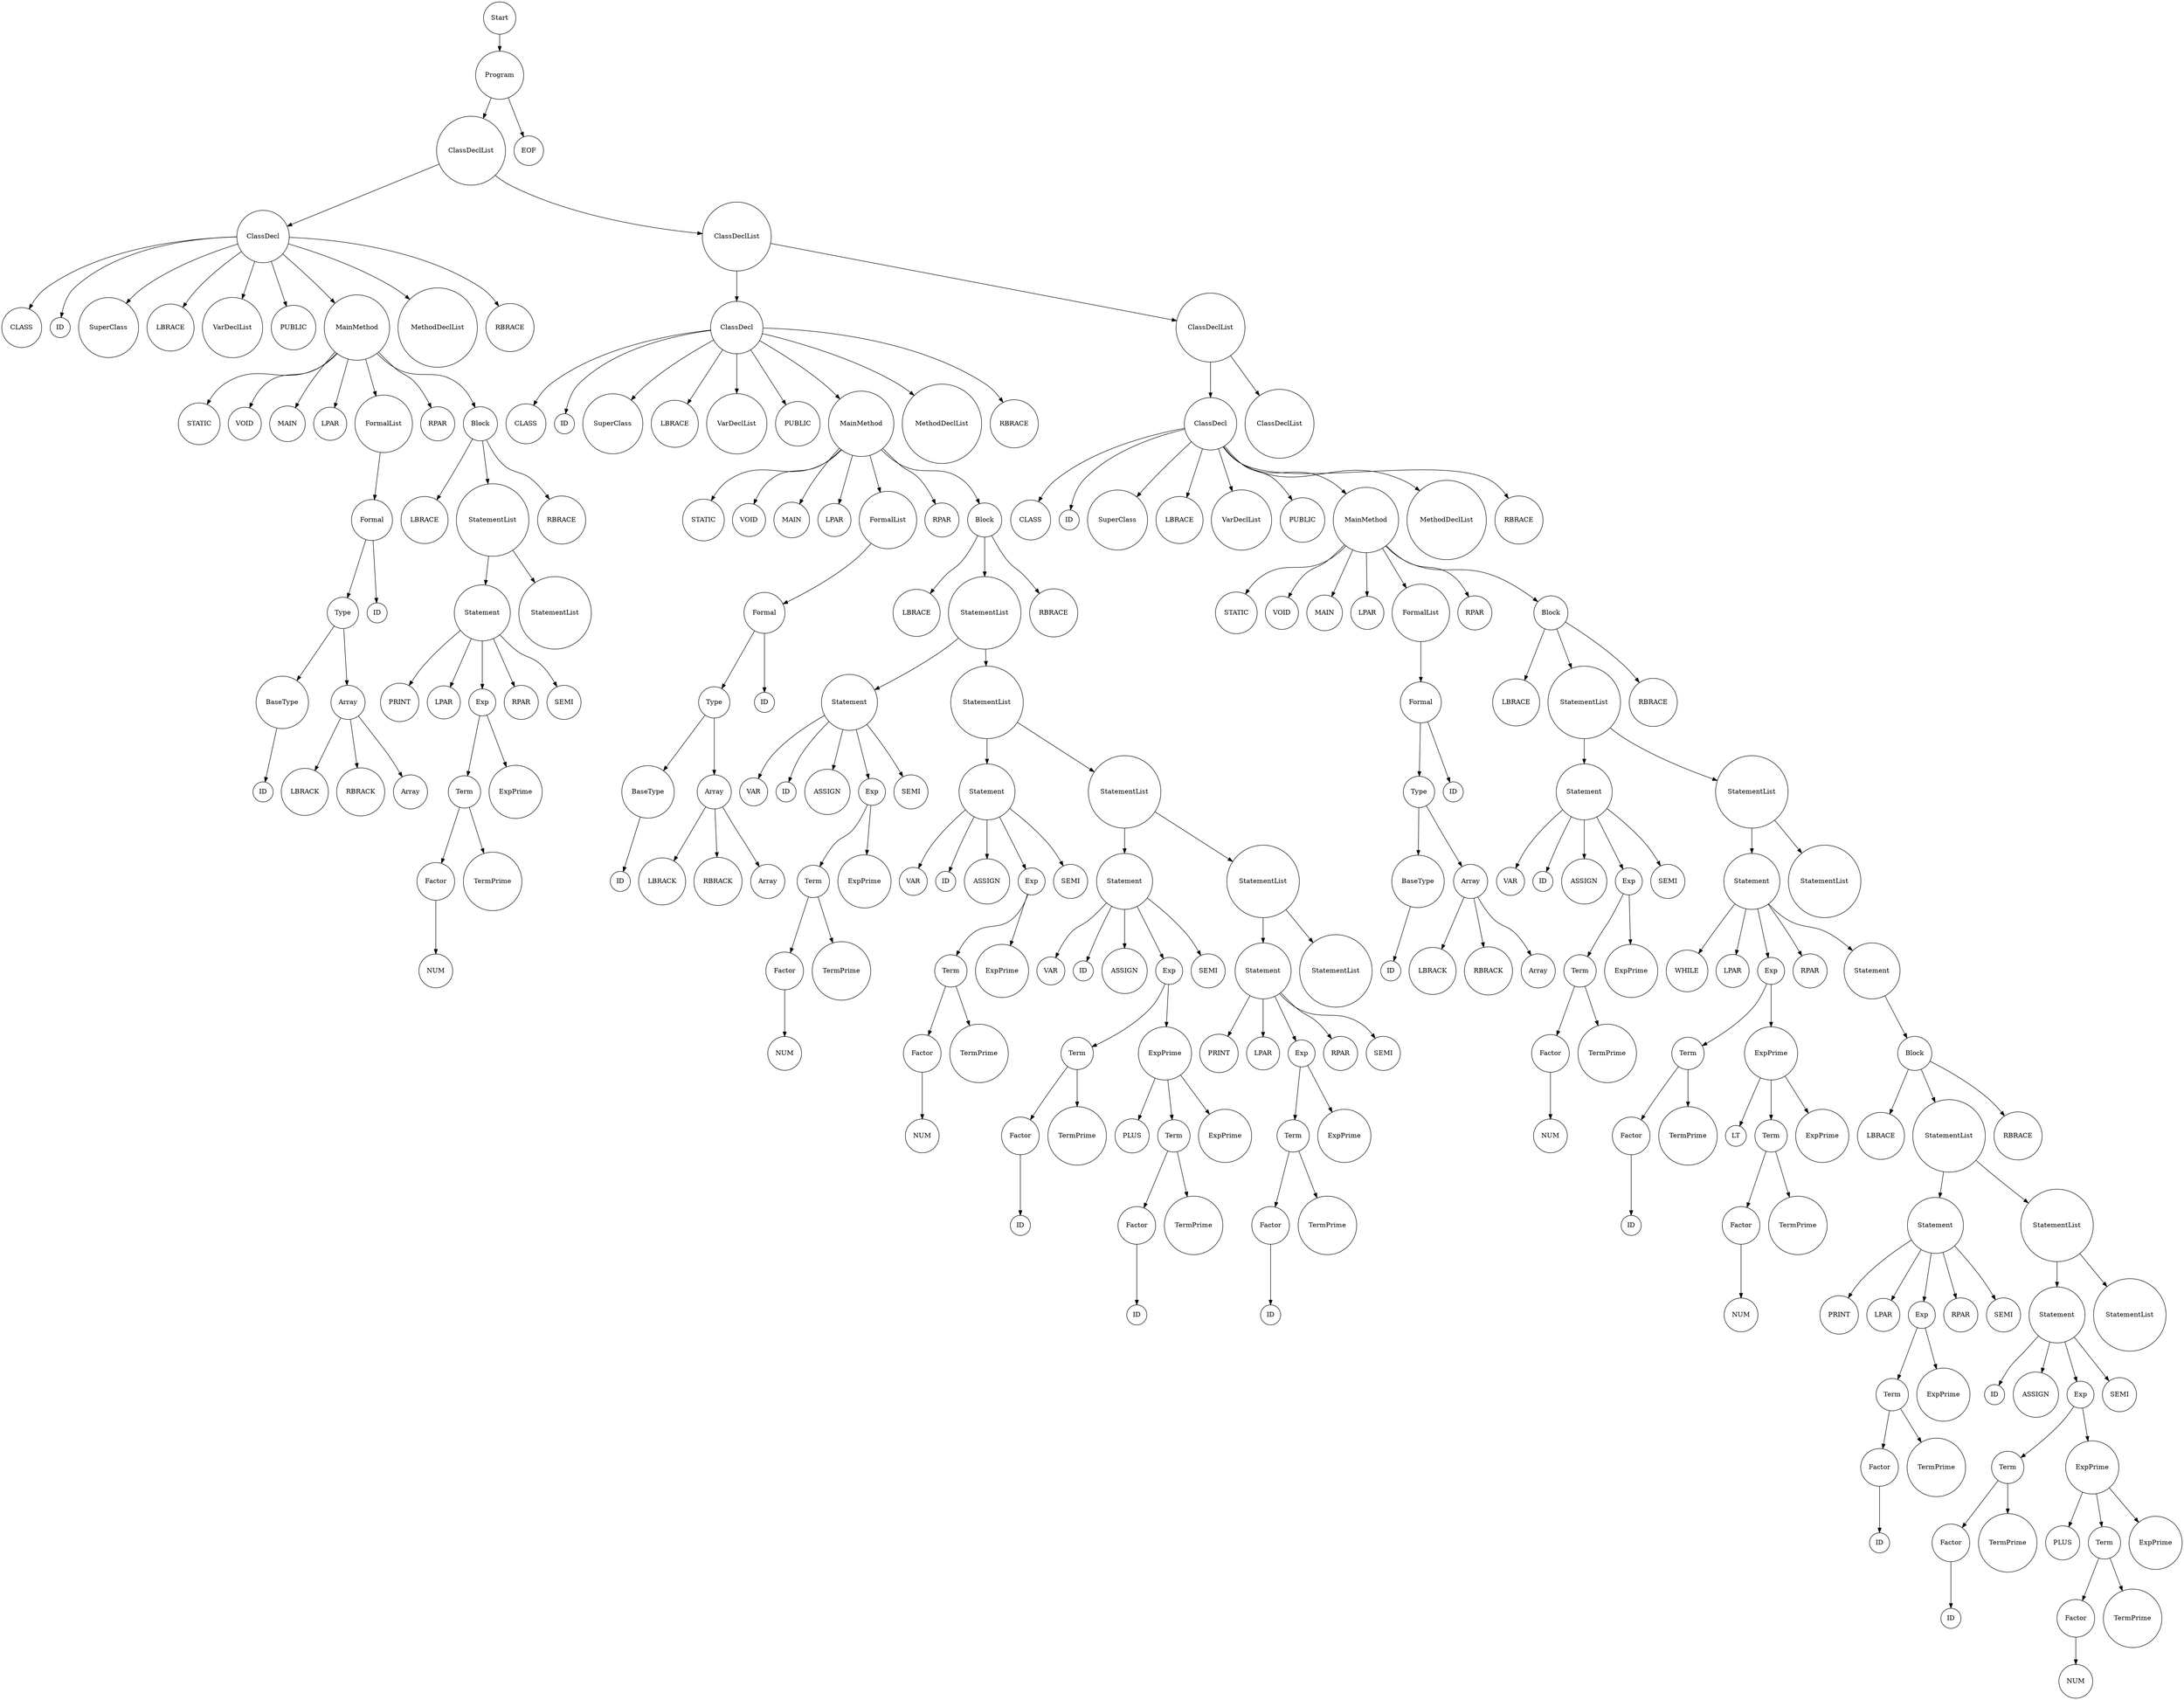 digraph G {
            rankdir=TB; // Tree-like top-bottom orientation
            node [shape=circle];
              node0 [label="Start"];
  node0_0 [label="Program"];
  node0 -> node0_0;
  node0_0_0 [label="ClassDeclList"];
  node0_0 -> node0_0_0;
  node0_0_0_0 [label="ClassDecl"];
  node0_0_0 -> node0_0_0_0;
  node0_0_0_0_0 [label="CLASS"];
  node0_0_0_0 -> node0_0_0_0_0;
  node0_0_0_0_1 [label="ID"];
  node0_0_0_0 -> node0_0_0_0_1;
  node0_0_0_0_2 [label="SuperClass"];
  node0_0_0_0 -> node0_0_0_0_2;
  node0_0_0_0_3 [label="LBRACE"];
  node0_0_0_0 -> node0_0_0_0_3;
  node0_0_0_0_4 [label="VarDeclList"];
  node0_0_0_0 -> node0_0_0_0_4;
  node0_0_0_0_5 [label="PUBLIC"];
  node0_0_0_0 -> node0_0_0_0_5;
  node0_0_0_0_6 [label="MainMethod"];
  node0_0_0_0 -> node0_0_0_0_6;
  node0_0_0_0_6_0 [label="STATIC"];
  node0_0_0_0_6 -> node0_0_0_0_6_0;
  node0_0_0_0_6_1 [label="VOID"];
  node0_0_0_0_6 -> node0_0_0_0_6_1;
  node0_0_0_0_6_2 [label="MAIN"];
  node0_0_0_0_6 -> node0_0_0_0_6_2;
  node0_0_0_0_6_3 [label="LPAR"];
  node0_0_0_0_6 -> node0_0_0_0_6_3;
  node0_0_0_0_6_4 [label="FormalList"];
  node0_0_0_0_6 -> node0_0_0_0_6_4;
  node0_0_0_0_6_4_0 [label="Formal"];
  node0_0_0_0_6_4 -> node0_0_0_0_6_4_0;
  node0_0_0_0_6_4_0_0 [label="Type"];
  node0_0_0_0_6_4_0 -> node0_0_0_0_6_4_0_0;
  node0_0_0_0_6_4_0_0_0 [label="BaseType"];
  node0_0_0_0_6_4_0_0 -> node0_0_0_0_6_4_0_0_0;
  node0_0_0_0_6_4_0_0_0_0 [label="ID"];
  node0_0_0_0_6_4_0_0_0 -> node0_0_0_0_6_4_0_0_0_0;
  node0_0_0_0_6_4_0_0_1 [label="Array"];
  node0_0_0_0_6_4_0_0 -> node0_0_0_0_6_4_0_0_1;
  node0_0_0_0_6_4_0_0_1_0 [label="LBRACK"];
  node0_0_0_0_6_4_0_0_1 -> node0_0_0_0_6_4_0_0_1_0;
  node0_0_0_0_6_4_0_0_1_1 [label="RBRACK"];
  node0_0_0_0_6_4_0_0_1 -> node0_0_0_0_6_4_0_0_1_1;
  node0_0_0_0_6_4_0_0_1_2 [label="Array"];
  node0_0_0_0_6_4_0_0_1 -> node0_0_0_0_6_4_0_0_1_2;
  node0_0_0_0_6_4_0_1 [label="ID"];
  node0_0_0_0_6_4_0 -> node0_0_0_0_6_4_0_1;
  node0_0_0_0_6_5 [label="RPAR"];
  node0_0_0_0_6 -> node0_0_0_0_6_5;
  node0_0_0_0_6_6 [label="Block"];
  node0_0_0_0_6 -> node0_0_0_0_6_6;
  node0_0_0_0_6_6_0 [label="LBRACE"];
  node0_0_0_0_6_6 -> node0_0_0_0_6_6_0;
  node0_0_0_0_6_6_1 [label="StatementList"];
  node0_0_0_0_6_6 -> node0_0_0_0_6_6_1;
  node0_0_0_0_6_6_1_0 [label="Statement"];
  node0_0_0_0_6_6_1 -> node0_0_0_0_6_6_1_0;
  node0_0_0_0_6_6_1_0_0 [label="PRINT"];
  node0_0_0_0_6_6_1_0 -> node0_0_0_0_6_6_1_0_0;
  node0_0_0_0_6_6_1_0_1 [label="LPAR"];
  node0_0_0_0_6_6_1_0 -> node0_0_0_0_6_6_1_0_1;
  node0_0_0_0_6_6_1_0_2 [label="Exp"];
  node0_0_0_0_6_6_1_0 -> node0_0_0_0_6_6_1_0_2;
  node0_0_0_0_6_6_1_0_2_0 [label="Term"];
  node0_0_0_0_6_6_1_0_2 -> node0_0_0_0_6_6_1_0_2_0;
  node0_0_0_0_6_6_1_0_2_0_0 [label="Factor"];
  node0_0_0_0_6_6_1_0_2_0 -> node0_0_0_0_6_6_1_0_2_0_0;
  node0_0_0_0_6_6_1_0_2_0_0_0 [label="NUM"];
  node0_0_0_0_6_6_1_0_2_0_0 -> node0_0_0_0_6_6_1_0_2_0_0_0;
  node0_0_0_0_6_6_1_0_2_0_1 [label="TermPrime"];
  node0_0_0_0_6_6_1_0_2_0 -> node0_0_0_0_6_6_1_0_2_0_1;
  node0_0_0_0_6_6_1_0_2_1 [label="ExpPrime"];
  node0_0_0_0_6_6_1_0_2 -> node0_0_0_0_6_6_1_0_2_1;
  node0_0_0_0_6_6_1_0_3 [label="RPAR"];
  node0_0_0_0_6_6_1_0 -> node0_0_0_0_6_6_1_0_3;
  node0_0_0_0_6_6_1_0_4 [label="SEMI"];
  node0_0_0_0_6_6_1_0 -> node0_0_0_0_6_6_1_0_4;
  node0_0_0_0_6_6_1_1 [label="StatementList"];
  node0_0_0_0_6_6_1 -> node0_0_0_0_6_6_1_1;
  node0_0_0_0_6_6_2 [label="RBRACE"];
  node0_0_0_0_6_6 -> node0_0_0_0_6_6_2;
  node0_0_0_0_7 [label="MethodDeclList"];
  node0_0_0_0 -> node0_0_0_0_7;
  node0_0_0_0_8 [label="RBRACE"];
  node0_0_0_0 -> node0_0_0_0_8;
  node0_0_0_1 [label="ClassDeclList"];
  node0_0_0 -> node0_0_0_1;
  node0_0_0_1_0 [label="ClassDecl"];
  node0_0_0_1 -> node0_0_0_1_0;
  node0_0_0_1_0_0 [label="CLASS"];
  node0_0_0_1_0 -> node0_0_0_1_0_0;
  node0_0_0_1_0_1 [label="ID"];
  node0_0_0_1_0 -> node0_0_0_1_0_1;
  node0_0_0_1_0_2 [label="SuperClass"];
  node0_0_0_1_0 -> node0_0_0_1_0_2;
  node0_0_0_1_0_3 [label="LBRACE"];
  node0_0_0_1_0 -> node0_0_0_1_0_3;
  node0_0_0_1_0_4 [label="VarDeclList"];
  node0_0_0_1_0 -> node0_0_0_1_0_4;
  node0_0_0_1_0_5 [label="PUBLIC"];
  node0_0_0_1_0 -> node0_0_0_1_0_5;
  node0_0_0_1_0_6 [label="MainMethod"];
  node0_0_0_1_0 -> node0_0_0_1_0_6;
  node0_0_0_1_0_6_0 [label="STATIC"];
  node0_0_0_1_0_6 -> node0_0_0_1_0_6_0;
  node0_0_0_1_0_6_1 [label="VOID"];
  node0_0_0_1_0_6 -> node0_0_0_1_0_6_1;
  node0_0_0_1_0_6_2 [label="MAIN"];
  node0_0_0_1_0_6 -> node0_0_0_1_0_6_2;
  node0_0_0_1_0_6_3 [label="LPAR"];
  node0_0_0_1_0_6 -> node0_0_0_1_0_6_3;
  node0_0_0_1_0_6_4 [label="FormalList"];
  node0_0_0_1_0_6 -> node0_0_0_1_0_6_4;
  node0_0_0_1_0_6_4_0 [label="Formal"];
  node0_0_0_1_0_6_4 -> node0_0_0_1_0_6_4_0;
  node0_0_0_1_0_6_4_0_0 [label="Type"];
  node0_0_0_1_0_6_4_0 -> node0_0_0_1_0_6_4_0_0;
  node0_0_0_1_0_6_4_0_0_0 [label="BaseType"];
  node0_0_0_1_0_6_4_0_0 -> node0_0_0_1_0_6_4_0_0_0;
  node0_0_0_1_0_6_4_0_0_0_0 [label="ID"];
  node0_0_0_1_0_6_4_0_0_0 -> node0_0_0_1_0_6_4_0_0_0_0;
  node0_0_0_1_0_6_4_0_0_1 [label="Array"];
  node0_0_0_1_0_6_4_0_0 -> node0_0_0_1_0_6_4_0_0_1;
  node0_0_0_1_0_6_4_0_0_1_0 [label="LBRACK"];
  node0_0_0_1_0_6_4_0_0_1 -> node0_0_0_1_0_6_4_0_0_1_0;
  node0_0_0_1_0_6_4_0_0_1_1 [label="RBRACK"];
  node0_0_0_1_0_6_4_0_0_1 -> node0_0_0_1_0_6_4_0_0_1_1;
  node0_0_0_1_0_6_4_0_0_1_2 [label="Array"];
  node0_0_0_1_0_6_4_0_0_1 -> node0_0_0_1_0_6_4_0_0_1_2;
  node0_0_0_1_0_6_4_0_1 [label="ID"];
  node0_0_0_1_0_6_4_0 -> node0_0_0_1_0_6_4_0_1;
  node0_0_0_1_0_6_5 [label="RPAR"];
  node0_0_0_1_0_6 -> node0_0_0_1_0_6_5;
  node0_0_0_1_0_6_6 [label="Block"];
  node0_0_0_1_0_6 -> node0_0_0_1_0_6_6;
  node0_0_0_1_0_6_6_0 [label="LBRACE"];
  node0_0_0_1_0_6_6 -> node0_0_0_1_0_6_6_0;
  node0_0_0_1_0_6_6_1 [label="StatementList"];
  node0_0_0_1_0_6_6 -> node0_0_0_1_0_6_6_1;
  node0_0_0_1_0_6_6_1_0 [label="Statement"];
  node0_0_0_1_0_6_6_1 -> node0_0_0_1_0_6_6_1_0;
  node0_0_0_1_0_6_6_1_0_0 [label="VAR"];
  node0_0_0_1_0_6_6_1_0 -> node0_0_0_1_0_6_6_1_0_0;
  node0_0_0_1_0_6_6_1_0_1 [label="ID"];
  node0_0_0_1_0_6_6_1_0 -> node0_0_0_1_0_6_6_1_0_1;
  node0_0_0_1_0_6_6_1_0_2 [label="ASSIGN"];
  node0_0_0_1_0_6_6_1_0 -> node0_0_0_1_0_6_6_1_0_2;
  node0_0_0_1_0_6_6_1_0_3 [label="Exp"];
  node0_0_0_1_0_6_6_1_0 -> node0_0_0_1_0_6_6_1_0_3;
  node0_0_0_1_0_6_6_1_0_3_0 [label="Term"];
  node0_0_0_1_0_6_6_1_0_3 -> node0_0_0_1_0_6_6_1_0_3_0;
  node0_0_0_1_0_6_6_1_0_3_0_0 [label="Factor"];
  node0_0_0_1_0_6_6_1_0_3_0 -> node0_0_0_1_0_6_6_1_0_3_0_0;
  node0_0_0_1_0_6_6_1_0_3_0_0_0 [label="NUM"];
  node0_0_0_1_0_6_6_1_0_3_0_0 -> node0_0_0_1_0_6_6_1_0_3_0_0_0;
  node0_0_0_1_0_6_6_1_0_3_0_1 [label="TermPrime"];
  node0_0_0_1_0_6_6_1_0_3_0 -> node0_0_0_1_0_6_6_1_0_3_0_1;
  node0_0_0_1_0_6_6_1_0_3_1 [label="ExpPrime"];
  node0_0_0_1_0_6_6_1_0_3 -> node0_0_0_1_0_6_6_1_0_3_1;
  node0_0_0_1_0_6_6_1_0_4 [label="SEMI"];
  node0_0_0_1_0_6_6_1_0 -> node0_0_0_1_0_6_6_1_0_4;
  node0_0_0_1_0_6_6_1_1 [label="StatementList"];
  node0_0_0_1_0_6_6_1 -> node0_0_0_1_0_6_6_1_1;
  node0_0_0_1_0_6_6_1_1_0 [label="Statement"];
  node0_0_0_1_0_6_6_1_1 -> node0_0_0_1_0_6_6_1_1_0;
  node0_0_0_1_0_6_6_1_1_0_0 [label="VAR"];
  node0_0_0_1_0_6_6_1_1_0 -> node0_0_0_1_0_6_6_1_1_0_0;
  node0_0_0_1_0_6_6_1_1_0_1 [label="ID"];
  node0_0_0_1_0_6_6_1_1_0 -> node0_0_0_1_0_6_6_1_1_0_1;
  node0_0_0_1_0_6_6_1_1_0_2 [label="ASSIGN"];
  node0_0_0_1_0_6_6_1_1_0 -> node0_0_0_1_0_6_6_1_1_0_2;
  node0_0_0_1_0_6_6_1_1_0_3 [label="Exp"];
  node0_0_0_1_0_6_6_1_1_0 -> node0_0_0_1_0_6_6_1_1_0_3;
  node0_0_0_1_0_6_6_1_1_0_3_0 [label="Term"];
  node0_0_0_1_0_6_6_1_1_0_3 -> node0_0_0_1_0_6_6_1_1_0_3_0;
  node0_0_0_1_0_6_6_1_1_0_3_0_0 [label="Factor"];
  node0_0_0_1_0_6_6_1_1_0_3_0 -> node0_0_0_1_0_6_6_1_1_0_3_0_0;
  node0_0_0_1_0_6_6_1_1_0_3_0_0_0 [label="NUM"];
  node0_0_0_1_0_6_6_1_1_0_3_0_0 -> node0_0_0_1_0_6_6_1_1_0_3_0_0_0;
  node0_0_0_1_0_6_6_1_1_0_3_0_1 [label="TermPrime"];
  node0_0_0_1_0_6_6_1_1_0_3_0 -> node0_0_0_1_0_6_6_1_1_0_3_0_1;
  node0_0_0_1_0_6_6_1_1_0_3_1 [label="ExpPrime"];
  node0_0_0_1_0_6_6_1_1_0_3 -> node0_0_0_1_0_6_6_1_1_0_3_1;
  node0_0_0_1_0_6_6_1_1_0_4 [label="SEMI"];
  node0_0_0_1_0_6_6_1_1_0 -> node0_0_0_1_0_6_6_1_1_0_4;
  node0_0_0_1_0_6_6_1_1_1 [label="StatementList"];
  node0_0_0_1_0_6_6_1_1 -> node0_0_0_1_0_6_6_1_1_1;
  node0_0_0_1_0_6_6_1_1_1_0 [label="Statement"];
  node0_0_0_1_0_6_6_1_1_1 -> node0_0_0_1_0_6_6_1_1_1_0;
  node0_0_0_1_0_6_6_1_1_1_0_0 [label="VAR"];
  node0_0_0_1_0_6_6_1_1_1_0 -> node0_0_0_1_0_6_6_1_1_1_0_0;
  node0_0_0_1_0_6_6_1_1_1_0_1 [label="ID"];
  node0_0_0_1_0_6_6_1_1_1_0 -> node0_0_0_1_0_6_6_1_1_1_0_1;
  node0_0_0_1_0_6_6_1_1_1_0_2 [label="ASSIGN"];
  node0_0_0_1_0_6_6_1_1_1_0 -> node0_0_0_1_0_6_6_1_1_1_0_2;
  node0_0_0_1_0_6_6_1_1_1_0_3 [label="Exp"];
  node0_0_0_1_0_6_6_1_1_1_0 -> node0_0_0_1_0_6_6_1_1_1_0_3;
  node0_0_0_1_0_6_6_1_1_1_0_3_0 [label="Term"];
  node0_0_0_1_0_6_6_1_1_1_0_3 -> node0_0_0_1_0_6_6_1_1_1_0_3_0;
  node0_0_0_1_0_6_6_1_1_1_0_3_0_0 [label="Factor"];
  node0_0_0_1_0_6_6_1_1_1_0_3_0 -> node0_0_0_1_0_6_6_1_1_1_0_3_0_0;
  node0_0_0_1_0_6_6_1_1_1_0_3_0_0_0 [label="ID"];
  node0_0_0_1_0_6_6_1_1_1_0_3_0_0 -> node0_0_0_1_0_6_6_1_1_1_0_3_0_0_0;
  node0_0_0_1_0_6_6_1_1_1_0_3_0_1 [label="TermPrime"];
  node0_0_0_1_0_6_6_1_1_1_0_3_0 -> node0_0_0_1_0_6_6_1_1_1_0_3_0_1;
  node0_0_0_1_0_6_6_1_1_1_0_3_1 [label="ExpPrime"];
  node0_0_0_1_0_6_6_1_1_1_0_3 -> node0_0_0_1_0_6_6_1_1_1_0_3_1;
  node0_0_0_1_0_6_6_1_1_1_0_3_1_0 [label="PLUS"];
  node0_0_0_1_0_6_6_1_1_1_0_3_1 -> node0_0_0_1_0_6_6_1_1_1_0_3_1_0;
  node0_0_0_1_0_6_6_1_1_1_0_3_1_1 [label="Term"];
  node0_0_0_1_0_6_6_1_1_1_0_3_1 -> node0_0_0_1_0_6_6_1_1_1_0_3_1_1;
  node0_0_0_1_0_6_6_1_1_1_0_3_1_1_0 [label="Factor"];
  node0_0_0_1_0_6_6_1_1_1_0_3_1_1 -> node0_0_0_1_0_6_6_1_1_1_0_3_1_1_0;
  node0_0_0_1_0_6_6_1_1_1_0_3_1_1_0_0 [label="ID"];
  node0_0_0_1_0_6_6_1_1_1_0_3_1_1_0 -> node0_0_0_1_0_6_6_1_1_1_0_3_1_1_0_0;
  node0_0_0_1_0_6_6_1_1_1_0_3_1_1_1 [label="TermPrime"];
  node0_0_0_1_0_6_6_1_1_1_0_3_1_1 -> node0_0_0_1_0_6_6_1_1_1_0_3_1_1_1;
  node0_0_0_1_0_6_6_1_1_1_0_3_1_2 [label="ExpPrime"];
  node0_0_0_1_0_6_6_1_1_1_0_3_1 -> node0_0_0_1_0_6_6_1_1_1_0_3_1_2;
  node0_0_0_1_0_6_6_1_1_1_0_4 [label="SEMI"];
  node0_0_0_1_0_6_6_1_1_1_0 -> node0_0_0_1_0_6_6_1_1_1_0_4;
  node0_0_0_1_0_6_6_1_1_1_1 [label="StatementList"];
  node0_0_0_1_0_6_6_1_1_1 -> node0_0_0_1_0_6_6_1_1_1_1;
  node0_0_0_1_0_6_6_1_1_1_1_0 [label="Statement"];
  node0_0_0_1_0_6_6_1_1_1_1 -> node0_0_0_1_0_6_6_1_1_1_1_0;
  node0_0_0_1_0_6_6_1_1_1_1_0_0 [label="PRINT"];
  node0_0_0_1_0_6_6_1_1_1_1_0 -> node0_0_0_1_0_6_6_1_1_1_1_0_0;
  node0_0_0_1_0_6_6_1_1_1_1_0_1 [label="LPAR"];
  node0_0_0_1_0_6_6_1_1_1_1_0 -> node0_0_0_1_0_6_6_1_1_1_1_0_1;
  node0_0_0_1_0_6_6_1_1_1_1_0_2 [label="Exp"];
  node0_0_0_1_0_6_6_1_1_1_1_0 -> node0_0_0_1_0_6_6_1_1_1_1_0_2;
  node0_0_0_1_0_6_6_1_1_1_1_0_2_0 [label="Term"];
  node0_0_0_1_0_6_6_1_1_1_1_0_2 -> node0_0_0_1_0_6_6_1_1_1_1_0_2_0;
  node0_0_0_1_0_6_6_1_1_1_1_0_2_0_0 [label="Factor"];
  node0_0_0_1_0_6_6_1_1_1_1_0_2_0 -> node0_0_0_1_0_6_6_1_1_1_1_0_2_0_0;
  node0_0_0_1_0_6_6_1_1_1_1_0_2_0_0_0 [label="ID"];
  node0_0_0_1_0_6_6_1_1_1_1_0_2_0_0 -> node0_0_0_1_0_6_6_1_1_1_1_0_2_0_0_0;
  node0_0_0_1_0_6_6_1_1_1_1_0_2_0_1 [label="TermPrime"];
  node0_0_0_1_0_6_6_1_1_1_1_0_2_0 -> node0_0_0_1_0_6_6_1_1_1_1_0_2_0_1;
  node0_0_0_1_0_6_6_1_1_1_1_0_2_1 [label="ExpPrime"];
  node0_0_0_1_0_6_6_1_1_1_1_0_2 -> node0_0_0_1_0_6_6_1_1_1_1_0_2_1;
  node0_0_0_1_0_6_6_1_1_1_1_0_3 [label="RPAR"];
  node0_0_0_1_0_6_6_1_1_1_1_0 -> node0_0_0_1_0_6_6_1_1_1_1_0_3;
  node0_0_0_1_0_6_6_1_1_1_1_0_4 [label="SEMI"];
  node0_0_0_1_0_6_6_1_1_1_1_0 -> node0_0_0_1_0_6_6_1_1_1_1_0_4;
  node0_0_0_1_0_6_6_1_1_1_1_1 [label="StatementList"];
  node0_0_0_1_0_6_6_1_1_1_1 -> node0_0_0_1_0_6_6_1_1_1_1_1;
  node0_0_0_1_0_6_6_2 [label="RBRACE"];
  node0_0_0_1_0_6_6 -> node0_0_0_1_0_6_6_2;
  node0_0_0_1_0_7 [label="MethodDeclList"];
  node0_0_0_1_0 -> node0_0_0_1_0_7;
  node0_0_0_1_0_8 [label="RBRACE"];
  node0_0_0_1_0 -> node0_0_0_1_0_8;
  node0_0_0_1_1 [label="ClassDeclList"];
  node0_0_0_1 -> node0_0_0_1_1;
  node0_0_0_1_1_0 [label="ClassDecl"];
  node0_0_0_1_1 -> node0_0_0_1_1_0;
  node0_0_0_1_1_0_0 [label="CLASS"];
  node0_0_0_1_1_0 -> node0_0_0_1_1_0_0;
  node0_0_0_1_1_0_1 [label="ID"];
  node0_0_0_1_1_0 -> node0_0_0_1_1_0_1;
  node0_0_0_1_1_0_2 [label="SuperClass"];
  node0_0_0_1_1_0 -> node0_0_0_1_1_0_2;
  node0_0_0_1_1_0_3 [label="LBRACE"];
  node0_0_0_1_1_0 -> node0_0_0_1_1_0_3;
  node0_0_0_1_1_0_4 [label="VarDeclList"];
  node0_0_0_1_1_0 -> node0_0_0_1_1_0_4;
  node0_0_0_1_1_0_5 [label="PUBLIC"];
  node0_0_0_1_1_0 -> node0_0_0_1_1_0_5;
  node0_0_0_1_1_0_6 [label="MainMethod"];
  node0_0_0_1_1_0 -> node0_0_0_1_1_0_6;
  node0_0_0_1_1_0_6_0 [label="STATIC"];
  node0_0_0_1_1_0_6 -> node0_0_0_1_1_0_6_0;
  node0_0_0_1_1_0_6_1 [label="VOID"];
  node0_0_0_1_1_0_6 -> node0_0_0_1_1_0_6_1;
  node0_0_0_1_1_0_6_2 [label="MAIN"];
  node0_0_0_1_1_0_6 -> node0_0_0_1_1_0_6_2;
  node0_0_0_1_1_0_6_3 [label="LPAR"];
  node0_0_0_1_1_0_6 -> node0_0_0_1_1_0_6_3;
  node0_0_0_1_1_0_6_4 [label="FormalList"];
  node0_0_0_1_1_0_6 -> node0_0_0_1_1_0_6_4;
  node0_0_0_1_1_0_6_4_0 [label="Formal"];
  node0_0_0_1_1_0_6_4 -> node0_0_0_1_1_0_6_4_0;
  node0_0_0_1_1_0_6_4_0_0 [label="Type"];
  node0_0_0_1_1_0_6_4_0 -> node0_0_0_1_1_0_6_4_0_0;
  node0_0_0_1_1_0_6_4_0_0_0 [label="BaseType"];
  node0_0_0_1_1_0_6_4_0_0 -> node0_0_0_1_1_0_6_4_0_0_0;
  node0_0_0_1_1_0_6_4_0_0_0_0 [label="ID"];
  node0_0_0_1_1_0_6_4_0_0_0 -> node0_0_0_1_1_0_6_4_0_0_0_0;
  node0_0_0_1_1_0_6_4_0_0_1 [label="Array"];
  node0_0_0_1_1_0_6_4_0_0 -> node0_0_0_1_1_0_6_4_0_0_1;
  node0_0_0_1_1_0_6_4_0_0_1_0 [label="LBRACK"];
  node0_0_0_1_1_0_6_4_0_0_1 -> node0_0_0_1_1_0_6_4_0_0_1_0;
  node0_0_0_1_1_0_6_4_0_0_1_1 [label="RBRACK"];
  node0_0_0_1_1_0_6_4_0_0_1 -> node0_0_0_1_1_0_6_4_0_0_1_1;
  node0_0_0_1_1_0_6_4_0_0_1_2 [label="Array"];
  node0_0_0_1_1_0_6_4_0_0_1 -> node0_0_0_1_1_0_6_4_0_0_1_2;
  node0_0_0_1_1_0_6_4_0_1 [label="ID"];
  node0_0_0_1_1_0_6_4_0 -> node0_0_0_1_1_0_6_4_0_1;
  node0_0_0_1_1_0_6_5 [label="RPAR"];
  node0_0_0_1_1_0_6 -> node0_0_0_1_1_0_6_5;
  node0_0_0_1_1_0_6_6 [label="Block"];
  node0_0_0_1_1_0_6 -> node0_0_0_1_1_0_6_6;
  node0_0_0_1_1_0_6_6_0 [label="LBRACE"];
  node0_0_0_1_1_0_6_6 -> node0_0_0_1_1_0_6_6_0;
  node0_0_0_1_1_0_6_6_1 [label="StatementList"];
  node0_0_0_1_1_0_6_6 -> node0_0_0_1_1_0_6_6_1;
  node0_0_0_1_1_0_6_6_1_0 [label="Statement"];
  node0_0_0_1_1_0_6_6_1 -> node0_0_0_1_1_0_6_6_1_0;
  node0_0_0_1_1_0_6_6_1_0_0 [label="VAR"];
  node0_0_0_1_1_0_6_6_1_0 -> node0_0_0_1_1_0_6_6_1_0_0;
  node0_0_0_1_1_0_6_6_1_0_1 [label="ID"];
  node0_0_0_1_1_0_6_6_1_0 -> node0_0_0_1_1_0_6_6_1_0_1;
  node0_0_0_1_1_0_6_6_1_0_2 [label="ASSIGN"];
  node0_0_0_1_1_0_6_6_1_0 -> node0_0_0_1_1_0_6_6_1_0_2;
  node0_0_0_1_1_0_6_6_1_0_3 [label="Exp"];
  node0_0_0_1_1_0_6_6_1_0 -> node0_0_0_1_1_0_6_6_1_0_3;
  node0_0_0_1_1_0_6_6_1_0_3_0 [label="Term"];
  node0_0_0_1_1_0_6_6_1_0_3 -> node0_0_0_1_1_0_6_6_1_0_3_0;
  node0_0_0_1_1_0_6_6_1_0_3_0_0 [label="Factor"];
  node0_0_0_1_1_0_6_6_1_0_3_0 -> node0_0_0_1_1_0_6_6_1_0_3_0_0;
  node0_0_0_1_1_0_6_6_1_0_3_0_0_0 [label="NUM"];
  node0_0_0_1_1_0_6_6_1_0_3_0_0 -> node0_0_0_1_1_0_6_6_1_0_3_0_0_0;
  node0_0_0_1_1_0_6_6_1_0_3_0_1 [label="TermPrime"];
  node0_0_0_1_1_0_6_6_1_0_3_0 -> node0_0_0_1_1_0_6_6_1_0_3_0_1;
  node0_0_0_1_1_0_6_6_1_0_3_1 [label="ExpPrime"];
  node0_0_0_1_1_0_6_6_1_0_3 -> node0_0_0_1_1_0_6_6_1_0_3_1;
  node0_0_0_1_1_0_6_6_1_0_4 [label="SEMI"];
  node0_0_0_1_1_0_6_6_1_0 -> node0_0_0_1_1_0_6_6_1_0_4;
  node0_0_0_1_1_0_6_6_1_1 [label="StatementList"];
  node0_0_0_1_1_0_6_6_1 -> node0_0_0_1_1_0_6_6_1_1;
  node0_0_0_1_1_0_6_6_1_1_0 [label="Statement"];
  node0_0_0_1_1_0_6_6_1_1 -> node0_0_0_1_1_0_6_6_1_1_0;
  node0_0_0_1_1_0_6_6_1_1_0_0 [label="WHILE"];
  node0_0_0_1_1_0_6_6_1_1_0 -> node0_0_0_1_1_0_6_6_1_1_0_0;
  node0_0_0_1_1_0_6_6_1_1_0_1 [label="LPAR"];
  node0_0_0_1_1_0_6_6_1_1_0 -> node0_0_0_1_1_0_6_6_1_1_0_1;
  node0_0_0_1_1_0_6_6_1_1_0_2 [label="Exp"];
  node0_0_0_1_1_0_6_6_1_1_0 -> node0_0_0_1_1_0_6_6_1_1_0_2;
  node0_0_0_1_1_0_6_6_1_1_0_2_0 [label="Term"];
  node0_0_0_1_1_0_6_6_1_1_0_2 -> node0_0_0_1_1_0_6_6_1_1_0_2_0;
  node0_0_0_1_1_0_6_6_1_1_0_2_0_0 [label="Factor"];
  node0_0_0_1_1_0_6_6_1_1_0_2_0 -> node0_0_0_1_1_0_6_6_1_1_0_2_0_0;
  node0_0_0_1_1_0_6_6_1_1_0_2_0_0_0 [label="ID"];
  node0_0_0_1_1_0_6_6_1_1_0_2_0_0 -> node0_0_0_1_1_0_6_6_1_1_0_2_0_0_0;
  node0_0_0_1_1_0_6_6_1_1_0_2_0_1 [label="TermPrime"];
  node0_0_0_1_1_0_6_6_1_1_0_2_0 -> node0_0_0_1_1_0_6_6_1_1_0_2_0_1;
  node0_0_0_1_1_0_6_6_1_1_0_2_1 [label="ExpPrime"];
  node0_0_0_1_1_0_6_6_1_1_0_2 -> node0_0_0_1_1_0_6_6_1_1_0_2_1;
  node0_0_0_1_1_0_6_6_1_1_0_2_1_0 [label="LT"];
  node0_0_0_1_1_0_6_6_1_1_0_2_1 -> node0_0_0_1_1_0_6_6_1_1_0_2_1_0;
  node0_0_0_1_1_0_6_6_1_1_0_2_1_1 [label="Term"];
  node0_0_0_1_1_0_6_6_1_1_0_2_1 -> node0_0_0_1_1_0_6_6_1_1_0_2_1_1;
  node0_0_0_1_1_0_6_6_1_1_0_2_1_1_0 [label="Factor"];
  node0_0_0_1_1_0_6_6_1_1_0_2_1_1 -> node0_0_0_1_1_0_6_6_1_1_0_2_1_1_0;
  node0_0_0_1_1_0_6_6_1_1_0_2_1_1_0_0 [label="NUM"];
  node0_0_0_1_1_0_6_6_1_1_0_2_1_1_0 -> node0_0_0_1_1_0_6_6_1_1_0_2_1_1_0_0;
  node0_0_0_1_1_0_6_6_1_1_0_2_1_1_1 [label="TermPrime"];
  node0_0_0_1_1_0_6_6_1_1_0_2_1_1 -> node0_0_0_1_1_0_6_6_1_1_0_2_1_1_1;
  node0_0_0_1_1_0_6_6_1_1_0_2_1_2 [label="ExpPrime"];
  node0_0_0_1_1_0_6_6_1_1_0_2_1 -> node0_0_0_1_1_0_6_6_1_1_0_2_1_2;
  node0_0_0_1_1_0_6_6_1_1_0_3 [label="RPAR"];
  node0_0_0_1_1_0_6_6_1_1_0 -> node0_0_0_1_1_0_6_6_1_1_0_3;
  node0_0_0_1_1_0_6_6_1_1_0_4 [label="Statement"];
  node0_0_0_1_1_0_6_6_1_1_0 -> node0_0_0_1_1_0_6_6_1_1_0_4;
  node0_0_0_1_1_0_6_6_1_1_0_4_0 [label="Block"];
  node0_0_0_1_1_0_6_6_1_1_0_4 -> node0_0_0_1_1_0_6_6_1_1_0_4_0;
  node0_0_0_1_1_0_6_6_1_1_0_4_0_0 [label="LBRACE"];
  node0_0_0_1_1_0_6_6_1_1_0_4_0 -> node0_0_0_1_1_0_6_6_1_1_0_4_0_0;
  node0_0_0_1_1_0_6_6_1_1_0_4_0_1 [label="StatementList"];
  node0_0_0_1_1_0_6_6_1_1_0_4_0 -> node0_0_0_1_1_0_6_6_1_1_0_4_0_1;
  node0_0_0_1_1_0_6_6_1_1_0_4_0_1_0 [label="Statement"];
  node0_0_0_1_1_0_6_6_1_1_0_4_0_1 -> node0_0_0_1_1_0_6_6_1_1_0_4_0_1_0;
  node0_0_0_1_1_0_6_6_1_1_0_4_0_1_0_0 [label="PRINT"];
  node0_0_0_1_1_0_6_6_1_1_0_4_0_1_0 -> node0_0_0_1_1_0_6_6_1_1_0_4_0_1_0_0;
  node0_0_0_1_1_0_6_6_1_1_0_4_0_1_0_1 [label="LPAR"];
  node0_0_0_1_1_0_6_6_1_1_0_4_0_1_0 -> node0_0_0_1_1_0_6_6_1_1_0_4_0_1_0_1;
  node0_0_0_1_1_0_6_6_1_1_0_4_0_1_0_2 [label="Exp"];
  node0_0_0_1_1_0_6_6_1_1_0_4_0_1_0 -> node0_0_0_1_1_0_6_6_1_1_0_4_0_1_0_2;
  node0_0_0_1_1_0_6_6_1_1_0_4_0_1_0_2_0 [label="Term"];
  node0_0_0_1_1_0_6_6_1_1_0_4_0_1_0_2 -> node0_0_0_1_1_0_6_6_1_1_0_4_0_1_0_2_0;
  node0_0_0_1_1_0_6_6_1_1_0_4_0_1_0_2_0_0 [label="Factor"];
  node0_0_0_1_1_0_6_6_1_1_0_4_0_1_0_2_0 -> node0_0_0_1_1_0_6_6_1_1_0_4_0_1_0_2_0_0;
  node0_0_0_1_1_0_6_6_1_1_0_4_0_1_0_2_0_0_0 [label="ID"];
  node0_0_0_1_1_0_6_6_1_1_0_4_0_1_0_2_0_0 -> node0_0_0_1_1_0_6_6_1_1_0_4_0_1_0_2_0_0_0;
  node0_0_0_1_1_0_6_6_1_1_0_4_0_1_0_2_0_1 [label="TermPrime"];
  node0_0_0_1_1_0_6_6_1_1_0_4_0_1_0_2_0 -> node0_0_0_1_1_0_6_6_1_1_0_4_0_1_0_2_0_1;
  node0_0_0_1_1_0_6_6_1_1_0_4_0_1_0_2_1 [label="ExpPrime"];
  node0_0_0_1_1_0_6_6_1_1_0_4_0_1_0_2 -> node0_0_0_1_1_0_6_6_1_1_0_4_0_1_0_2_1;
  node0_0_0_1_1_0_6_6_1_1_0_4_0_1_0_3 [label="RPAR"];
  node0_0_0_1_1_0_6_6_1_1_0_4_0_1_0 -> node0_0_0_1_1_0_6_6_1_1_0_4_0_1_0_3;
  node0_0_0_1_1_0_6_6_1_1_0_4_0_1_0_4 [label="SEMI"];
  node0_0_0_1_1_0_6_6_1_1_0_4_0_1_0 -> node0_0_0_1_1_0_6_6_1_1_0_4_0_1_0_4;
  node0_0_0_1_1_0_6_6_1_1_0_4_0_1_1 [label="StatementList"];
  node0_0_0_1_1_0_6_6_1_1_0_4_0_1 -> node0_0_0_1_1_0_6_6_1_1_0_4_0_1_1;
  node0_0_0_1_1_0_6_6_1_1_0_4_0_1_1_0 [label="Statement"];
  node0_0_0_1_1_0_6_6_1_1_0_4_0_1_1 -> node0_0_0_1_1_0_6_6_1_1_0_4_0_1_1_0;
  node0_0_0_1_1_0_6_6_1_1_0_4_0_1_1_0_0 [label="ID"];
  node0_0_0_1_1_0_6_6_1_1_0_4_0_1_1_0 -> node0_0_0_1_1_0_6_6_1_1_0_4_0_1_1_0_0;
  node0_0_0_1_1_0_6_6_1_1_0_4_0_1_1_0_1 [label="ASSIGN"];
  node0_0_0_1_1_0_6_6_1_1_0_4_0_1_1_0 -> node0_0_0_1_1_0_6_6_1_1_0_4_0_1_1_0_1;
  node0_0_0_1_1_0_6_6_1_1_0_4_0_1_1_0_2 [label="Exp"];
  node0_0_0_1_1_0_6_6_1_1_0_4_0_1_1_0 -> node0_0_0_1_1_0_6_6_1_1_0_4_0_1_1_0_2;
  node0_0_0_1_1_0_6_6_1_1_0_4_0_1_1_0_2_0 [label="Term"];
  node0_0_0_1_1_0_6_6_1_1_0_4_0_1_1_0_2 -> node0_0_0_1_1_0_6_6_1_1_0_4_0_1_1_0_2_0;
  node0_0_0_1_1_0_6_6_1_1_0_4_0_1_1_0_2_0_0 [label="Factor"];
  node0_0_0_1_1_0_6_6_1_1_0_4_0_1_1_0_2_0 -> node0_0_0_1_1_0_6_6_1_1_0_4_0_1_1_0_2_0_0;
  node0_0_0_1_1_0_6_6_1_1_0_4_0_1_1_0_2_0_0_0 [label="ID"];
  node0_0_0_1_1_0_6_6_1_1_0_4_0_1_1_0_2_0_0 -> node0_0_0_1_1_0_6_6_1_1_0_4_0_1_1_0_2_0_0_0;
  node0_0_0_1_1_0_6_6_1_1_0_4_0_1_1_0_2_0_1 [label="TermPrime"];
  node0_0_0_1_1_0_6_6_1_1_0_4_0_1_1_0_2_0 -> node0_0_0_1_1_0_6_6_1_1_0_4_0_1_1_0_2_0_1;
  node0_0_0_1_1_0_6_6_1_1_0_4_0_1_1_0_2_1 [label="ExpPrime"];
  node0_0_0_1_1_0_6_6_1_1_0_4_0_1_1_0_2 -> node0_0_0_1_1_0_6_6_1_1_0_4_0_1_1_0_2_1;
  node0_0_0_1_1_0_6_6_1_1_0_4_0_1_1_0_2_1_0 [label="PLUS"];
  node0_0_0_1_1_0_6_6_1_1_0_4_0_1_1_0_2_1 -> node0_0_0_1_1_0_6_6_1_1_0_4_0_1_1_0_2_1_0;
  node0_0_0_1_1_0_6_6_1_1_0_4_0_1_1_0_2_1_1 [label="Term"];
  node0_0_0_1_1_0_6_6_1_1_0_4_0_1_1_0_2_1 -> node0_0_0_1_1_0_6_6_1_1_0_4_0_1_1_0_2_1_1;
  node0_0_0_1_1_0_6_6_1_1_0_4_0_1_1_0_2_1_1_0 [label="Factor"];
  node0_0_0_1_1_0_6_6_1_1_0_4_0_1_1_0_2_1_1 -> node0_0_0_1_1_0_6_6_1_1_0_4_0_1_1_0_2_1_1_0;
  node0_0_0_1_1_0_6_6_1_1_0_4_0_1_1_0_2_1_1_0_0 [label="NUM"];
  node0_0_0_1_1_0_6_6_1_1_0_4_0_1_1_0_2_1_1_0 -> node0_0_0_1_1_0_6_6_1_1_0_4_0_1_1_0_2_1_1_0_0;
  node0_0_0_1_1_0_6_6_1_1_0_4_0_1_1_0_2_1_1_1 [label="TermPrime"];
  node0_0_0_1_1_0_6_6_1_1_0_4_0_1_1_0_2_1_1 -> node0_0_0_1_1_0_6_6_1_1_0_4_0_1_1_0_2_1_1_1;
  node0_0_0_1_1_0_6_6_1_1_0_4_0_1_1_0_2_1_2 [label="ExpPrime"];
  node0_0_0_1_1_0_6_6_1_1_0_4_0_1_1_0_2_1 -> node0_0_0_1_1_0_6_6_1_1_0_4_0_1_1_0_2_1_2;
  node0_0_0_1_1_0_6_6_1_1_0_4_0_1_1_0_3 [label="SEMI"];
  node0_0_0_1_1_0_6_6_1_1_0_4_0_1_1_0 -> node0_0_0_1_1_0_6_6_1_1_0_4_0_1_1_0_3;
  node0_0_0_1_1_0_6_6_1_1_0_4_0_1_1_1 [label="StatementList"];
  node0_0_0_1_1_0_6_6_1_1_0_4_0_1_1 -> node0_0_0_1_1_0_6_6_1_1_0_4_0_1_1_1;
  node0_0_0_1_1_0_6_6_1_1_0_4_0_2 [label="RBRACE"];
  node0_0_0_1_1_0_6_6_1_1_0_4_0 -> node0_0_0_1_1_0_6_6_1_1_0_4_0_2;
  node0_0_0_1_1_0_6_6_1_1_1 [label="StatementList"];
  node0_0_0_1_1_0_6_6_1_1 -> node0_0_0_1_1_0_6_6_1_1_1;
  node0_0_0_1_1_0_6_6_2 [label="RBRACE"];
  node0_0_0_1_1_0_6_6 -> node0_0_0_1_1_0_6_6_2;
  node0_0_0_1_1_0_7 [label="MethodDeclList"];
  node0_0_0_1_1_0 -> node0_0_0_1_1_0_7;
  node0_0_0_1_1_0_8 [label="RBRACE"];
  node0_0_0_1_1_0 -> node0_0_0_1_1_0_8;
  node0_0_0_1_1_1 [label="ClassDeclList"];
  node0_0_0_1_1 -> node0_0_0_1_1_1;
  node0_0_1 [label="EOF"];
  node0_0 -> node0_0_1;
        }